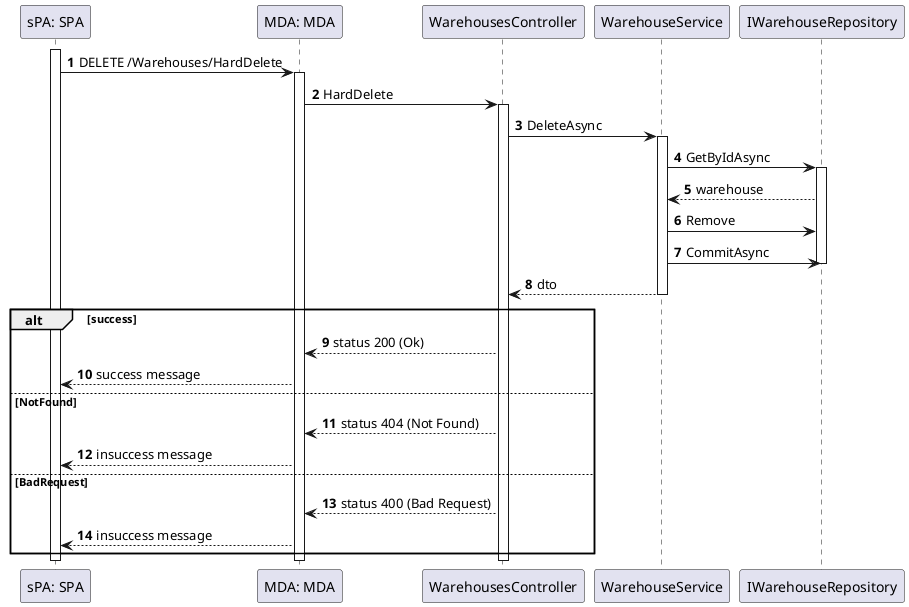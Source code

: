 @startuml
'https://plantuml.com/sequence-diagram

autonumber
participant "sPA: SPA" as sPA
participant "MDA: MDA" as MDA 
participant "WarehousesController" as controller
participant "WarehouseService" as service
participant "IWarehouseRepository" as repository




activate sPA
sPA -> MDA : DELETE /Warehouses/HardDelete

activate MDA

MDA -> controller :  HardDelete

activate controller

controller-> service : DeleteAsync

activate service

service -> repository : GetByIdAsync
activate repository

repository --> service : warehouse


service -> repository : Remove

service -> repository : CommitAsync

deactivate repository

service --> controller : dto
deactivate service

alt success
controller --> MDA : status 200 (Ok)

MDA --> sPA : success message
else NotFound
controller --> MDA : status 404 (Not Found)

MDA --> sPA : insuccess message
else BadRequest
controller --> MDA : status 400 (Bad Request)

MDA --> sPA : insuccess message
end
deactivate controller

deactivate MDA


deactivate sPA



@enduml